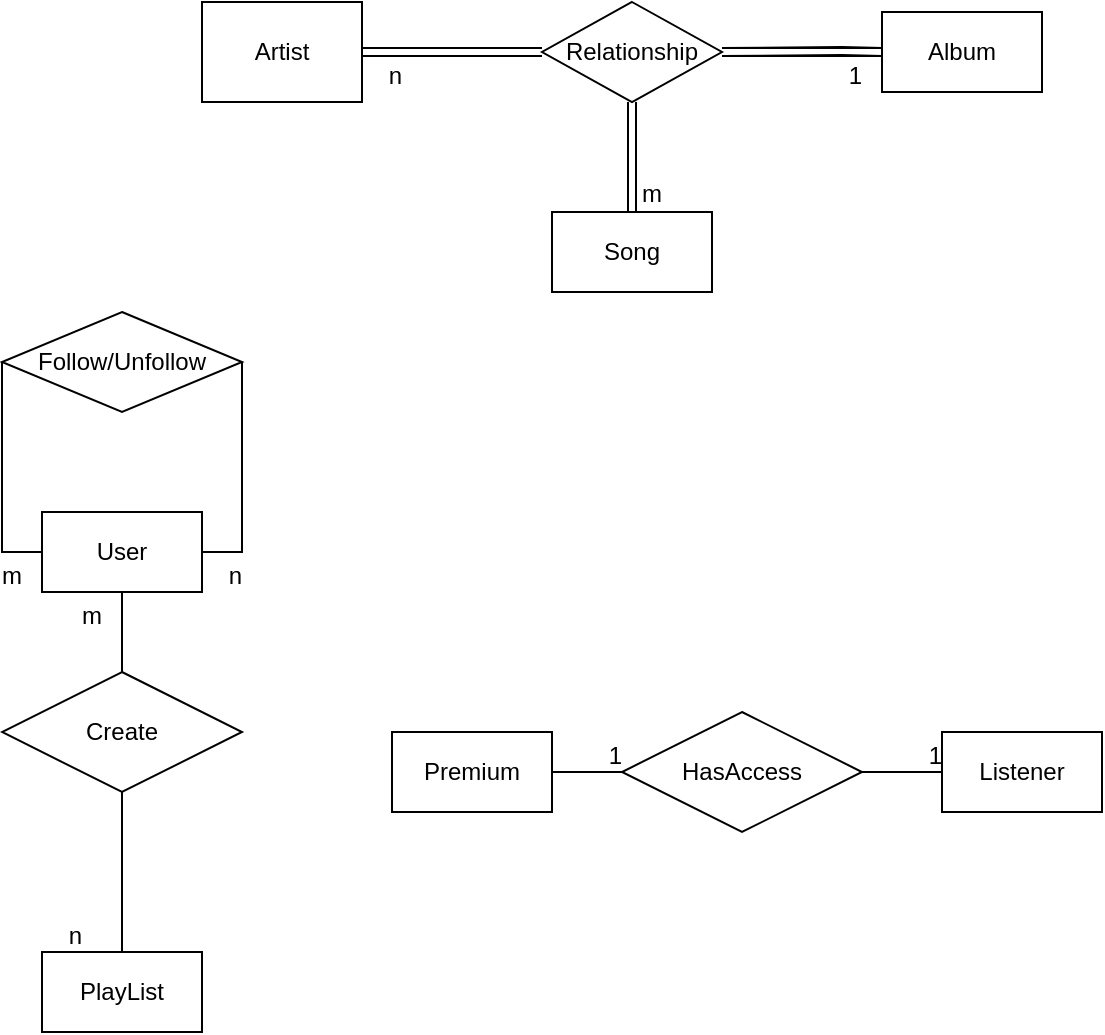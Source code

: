 <mxfile version="13.1.3" type="device"><diagram id="LkHL4_z2uf7m84WFiCol" name="Page-1"><mxGraphModel dx="622" dy="603" grid="1" gridSize="10" guides="1" tooltips="1" connect="1" arrows="1" fold="1" page="1" pageScale="1" pageWidth="850" pageHeight="1100" math="0" shadow="0"><root><mxCell id="0"/><mxCell id="1" parent="0"/><mxCell id="Dhpkr_VKIaWOPddgfKri-1" value="Artist" style="whiteSpace=wrap;html=1;align=center;" vertex="1" parent="1"><mxGeometry x="140" y="35" width="80" height="50" as="geometry"/></mxCell><mxCell id="Dhpkr_VKIaWOPddgfKri-26" value="" style="edgeStyle=orthogonalEdgeStyle;shape=link;rounded=0;orthogonalLoop=1;jettySize=auto;html=1;" edge="1" parent="1" source="Dhpkr_VKIaWOPddgfKri-3"><mxGeometry relative="1" as="geometry"><mxPoint x="400" y="60" as="targetPoint"/></mxGeometry></mxCell><mxCell id="Dhpkr_VKIaWOPddgfKri-3" value="Album" style="whiteSpace=wrap;html=1;align=center;" vertex="1" parent="1"><mxGeometry x="480" y="40" width="80" height="40" as="geometry"/></mxCell><mxCell id="Dhpkr_VKIaWOPddgfKri-4" value="User" style="whiteSpace=wrap;html=1;align=center;" vertex="1" parent="1"><mxGeometry x="60" y="290" width="80" height="40" as="geometry"/></mxCell><mxCell id="Dhpkr_VKIaWOPddgfKri-5" value="Premium" style="whiteSpace=wrap;html=1;align=center;" vertex="1" parent="1"><mxGeometry x="235" y="400" width="80" height="40" as="geometry"/></mxCell><mxCell id="Dhpkr_VKIaWOPddgfKri-6" value="Song" style="whiteSpace=wrap;html=1;align=center;" vertex="1" parent="1"><mxGeometry x="315" y="140" width="80" height="40" as="geometry"/></mxCell><mxCell id="Dhpkr_VKIaWOPddgfKri-7" value="PlayList" style="whiteSpace=wrap;html=1;align=center;" vertex="1" parent="1"><mxGeometry x="60" y="510" width="80" height="40" as="geometry"/></mxCell><mxCell id="Dhpkr_VKIaWOPddgfKri-8" value="Listener" style="whiteSpace=wrap;html=1;align=center;" vertex="1" parent="1"><mxGeometry x="510" y="400" width="80" height="40" as="geometry"/></mxCell><mxCell id="Dhpkr_VKIaWOPddgfKri-23" style="edgeStyle=orthogonalEdgeStyle;shape=link;rounded=0;orthogonalLoop=1;jettySize=auto;html=1;" edge="1" parent="1" source="Dhpkr_VKIaWOPddgfKri-11" target="Dhpkr_VKIaWOPddgfKri-6"><mxGeometry relative="1" as="geometry"/></mxCell><mxCell id="Dhpkr_VKIaWOPddgfKri-11" value="Relationship" style="shape=rhombus;perimeter=rhombusPerimeter;whiteSpace=wrap;html=1;align=center;" vertex="1" parent="1"><mxGeometry x="310" y="35" width="90" height="50" as="geometry"/></mxCell><mxCell id="Dhpkr_VKIaWOPddgfKri-12" value="" style="endArrow=none;html=1;rounded=0;shape=link;" edge="1" parent="1"><mxGeometry relative="1" as="geometry"><mxPoint x="220" y="60" as="sourcePoint"/><mxPoint x="310" y="60" as="targetPoint"/></mxGeometry></mxCell><mxCell id="Dhpkr_VKIaWOPddgfKri-13" value="1" style="resizable=0;html=1;align=right;verticalAlign=bottom;" connectable="0" vertex="1" parent="Dhpkr_VKIaWOPddgfKri-12"><mxGeometry x="1" relative="1" as="geometry"><mxPoint x="160" y="20" as="offset"/></mxGeometry></mxCell><mxCell id="Dhpkr_VKIaWOPddgfKri-17" value="" style="endArrow=none;html=1;rounded=0;exitX=1;exitY=0.5;exitDx=0;exitDy=0;entryX=1;entryY=0.5;entryDx=0;entryDy=0;" edge="1" parent="1" source="Dhpkr_VKIaWOPddgfKri-28" target="Dhpkr_VKIaWOPddgfKri-4"><mxGeometry relative="1" as="geometry"><mxPoint x="220" y="260" as="sourcePoint"/><mxPoint x="380" y="260" as="targetPoint"/><Array as="points"><mxPoint x="160" y="310"/></Array></mxGeometry></mxCell><mxCell id="Dhpkr_VKIaWOPddgfKri-19" value="" style="endArrow=none;html=1;rounded=0;shape=link;" edge="1" parent="1"><mxGeometry relative="1" as="geometry"><mxPoint x="400" y="60" as="sourcePoint"/><mxPoint x="480" y="60" as="targetPoint"/><Array as="points"><mxPoint x="460" y="59.5"/></Array></mxGeometry></mxCell><mxCell id="Dhpkr_VKIaWOPddgfKri-20" value="m" style="resizable=0;html=1;align=right;verticalAlign=bottom;" connectable="0" vertex="1" parent="Dhpkr_VKIaWOPddgfKri-19"><mxGeometry x="1" relative="1" as="geometry"><mxPoint x="-109.99" y="80" as="offset"/></mxGeometry></mxCell><mxCell id="Dhpkr_VKIaWOPddgfKri-24" value="n" style="resizable=0;html=1;align=right;verticalAlign=bottom;" connectable="0" vertex="1" parent="1"><mxGeometry x="250.002" y="80.0" as="geometry"><mxPoint x="-9.99" as="offset"/></mxGeometry></mxCell><mxCell id="Dhpkr_VKIaWOPddgfKri-28" value="Follow/Unfollow" style="shape=rhombus;perimeter=rhombusPerimeter;whiteSpace=wrap;html=1;align=center;" vertex="1" parent="1"><mxGeometry x="40" y="190" width="120" height="50" as="geometry"/></mxCell><mxCell id="Dhpkr_VKIaWOPddgfKri-30" value="" style="endArrow=none;html=1;rounded=0;exitX=0;exitY=0.5;exitDx=0;exitDy=0;entryX=0;entryY=0.5;entryDx=0;entryDy=0;" edge="1" parent="1" source="Dhpkr_VKIaWOPddgfKri-28" target="Dhpkr_VKIaWOPddgfKri-4"><mxGeometry relative="1" as="geometry"><mxPoint x="70" y="370" as="sourcePoint"/><mxPoint x="230" y="370" as="targetPoint"/><Array as="points"><mxPoint x="40" y="310"/></Array></mxGeometry></mxCell><mxCell id="Dhpkr_VKIaWOPddgfKri-31" value="m" style="resizable=0;html=1;align=right;verticalAlign=bottom;" connectable="0" vertex="1" parent="Dhpkr_VKIaWOPddgfKri-30"><mxGeometry x="1" relative="1" as="geometry"><mxPoint x="-10" y="20" as="offset"/></mxGeometry></mxCell><mxCell id="Dhpkr_VKIaWOPddgfKri-34" value="n" style="resizable=0;html=1;align=right;verticalAlign=bottom;" connectable="0" vertex="1" parent="1"><mxGeometry x="170" y="310" as="geometry"><mxPoint x="-10" y="20" as="offset"/></mxGeometry></mxCell><mxCell id="Dhpkr_VKIaWOPddgfKri-36" value="Create" style="shape=rhombus;perimeter=rhombusPerimeter;whiteSpace=wrap;html=1;align=center;" vertex="1" parent="1"><mxGeometry x="40" y="370" width="120" height="60" as="geometry"/></mxCell><mxCell id="Dhpkr_VKIaWOPddgfKri-37" value="" style="endArrow=none;html=1;rounded=0;exitX=0.5;exitY=1;exitDx=0;exitDy=0;" edge="1" parent="1" source="Dhpkr_VKIaWOPddgfKri-4" target="Dhpkr_VKIaWOPddgfKri-36"><mxGeometry relative="1" as="geometry"><mxPoint x="200" y="380" as="sourcePoint"/><mxPoint x="360" y="380" as="targetPoint"/></mxGeometry></mxCell><mxCell id="Dhpkr_VKIaWOPddgfKri-38" value="m" style="resizable=0;html=1;align=right;verticalAlign=bottom;" connectable="0" vertex="1" parent="Dhpkr_VKIaWOPddgfKri-37"><mxGeometry x="1" relative="1" as="geometry"><mxPoint x="-10" y="-20" as="offset"/></mxGeometry></mxCell><mxCell id="Dhpkr_VKIaWOPddgfKri-39" value="" style="endArrow=none;html=1;rounded=0;exitX=0.5;exitY=1;exitDx=0;exitDy=0;entryX=0.5;entryY=0;entryDx=0;entryDy=0;" edge="1" parent="1" source="Dhpkr_VKIaWOPddgfKri-36" target="Dhpkr_VKIaWOPddgfKri-7"><mxGeometry relative="1" as="geometry"><mxPoint x="170" y="410" as="sourcePoint"/><mxPoint x="330" y="410" as="targetPoint"/></mxGeometry></mxCell><mxCell id="Dhpkr_VKIaWOPddgfKri-40" value="n" style="resizable=0;html=1;align=right;verticalAlign=bottom;" connectable="0" vertex="1" parent="Dhpkr_VKIaWOPddgfKri-39"><mxGeometry x="1" relative="1" as="geometry"><mxPoint x="-20" as="offset"/></mxGeometry></mxCell><mxCell id="Dhpkr_VKIaWOPddgfKri-41" value="HasAccess" style="shape=rhombus;perimeter=rhombusPerimeter;whiteSpace=wrap;html=1;align=center;" vertex="1" parent="1"><mxGeometry x="350" y="390" width="120" height="60" as="geometry"/></mxCell><mxCell id="Dhpkr_VKIaWOPddgfKri-42" value="" style="endArrow=none;html=1;rounded=0;exitX=1;exitY=0.5;exitDx=0;exitDy=0;entryX=0;entryY=0.5;entryDx=0;entryDy=0;" edge="1" parent="1" source="Dhpkr_VKIaWOPddgfKri-5" target="Dhpkr_VKIaWOPddgfKri-41"><mxGeometry relative="1" as="geometry"><mxPoint x="200" y="290" as="sourcePoint"/><mxPoint x="360" y="290" as="targetPoint"/></mxGeometry></mxCell><mxCell id="Dhpkr_VKIaWOPddgfKri-43" value="1" style="resizable=0;html=1;align=right;verticalAlign=bottom;" connectable="0" vertex="1" parent="Dhpkr_VKIaWOPddgfKri-42"><mxGeometry x="1" relative="1" as="geometry"/></mxCell><mxCell id="Dhpkr_VKIaWOPddgfKri-46" value="" style="endArrow=none;html=1;rounded=0;exitX=1;exitY=0.5;exitDx=0;exitDy=0;entryX=0;entryY=0.5;entryDx=0;entryDy=0;" edge="1" parent="1" source="Dhpkr_VKIaWOPddgfKri-41" target="Dhpkr_VKIaWOPddgfKri-8"><mxGeometry relative="1" as="geometry"><mxPoint x="390" y="300" as="sourcePoint"/><mxPoint x="550" y="300" as="targetPoint"/></mxGeometry></mxCell><mxCell id="Dhpkr_VKIaWOPddgfKri-47" value="1" style="resizable=0;html=1;align=right;verticalAlign=bottom;" connectable="0" vertex="1" parent="Dhpkr_VKIaWOPddgfKri-46"><mxGeometry x="1" relative="1" as="geometry"/></mxCell></root></mxGraphModel></diagram></mxfile>